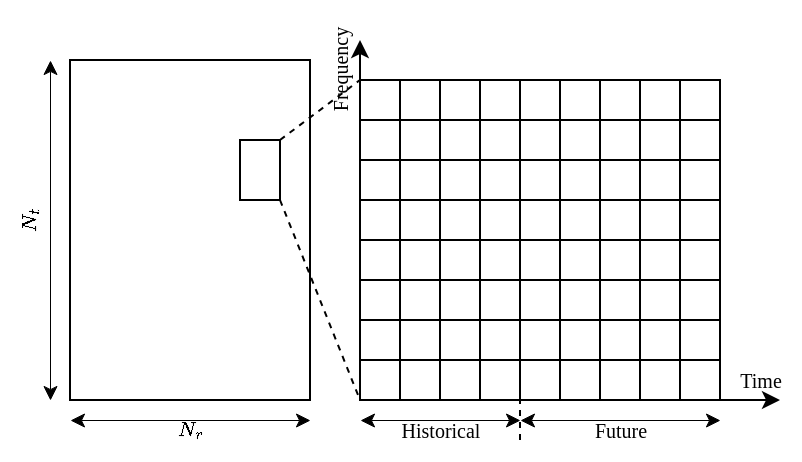 <mxfile version="28.0.7">
  <diagram name="第 1 页" id="KlJC6zhfKSW6DCbhA5ee">
    <mxGraphModel dx="1056" dy="599" grid="1" gridSize="10" guides="1" tooltips="1" connect="1" arrows="1" fold="1" page="1" pageScale="1" pageWidth="850" pageHeight="1100" math="1" shadow="0">
      <root>
        <mxCell id="0" />
        <mxCell id="1" parent="0" />
        <mxCell id="Ckq702j_ndM2lnB-2Poi-1" value="" style="endArrow=classic;html=1;rounded=0;" parent="1" edge="1">
          <mxGeometry width="50" height="50" relative="1" as="geometry">
            <mxPoint x="200" y="220" as="sourcePoint" />
            <mxPoint x="410" y="220" as="targetPoint" />
          </mxGeometry>
        </mxCell>
        <mxCell id="Ckq702j_ndM2lnB-2Poi-2" value="" style="endArrow=classic;html=1;rounded=0;" parent="1" edge="1">
          <mxGeometry width="50" height="50" relative="1" as="geometry">
            <mxPoint x="200" y="220" as="sourcePoint" />
            <mxPoint x="200" y="40" as="targetPoint" />
          </mxGeometry>
        </mxCell>
        <mxCell id="Ckq702j_ndM2lnB-2Poi-14" value="" style="group" parent="1" vertex="1" connectable="0">
          <mxGeometry x="200" y="200" width="220" height="25" as="geometry" />
        </mxCell>
        <mxCell id="Ckq702j_ndM2lnB-2Poi-3" value="" style="rounded=0;whiteSpace=wrap;html=1;" parent="Ckq702j_ndM2lnB-2Poi-14" vertex="1">
          <mxGeometry width="20" height="20" as="geometry" />
        </mxCell>
        <mxCell id="Ckq702j_ndM2lnB-2Poi-4" value="" style="rounded=0;whiteSpace=wrap;html=1;" parent="Ckq702j_ndM2lnB-2Poi-14" vertex="1">
          <mxGeometry x="20" width="20" height="20" as="geometry" />
        </mxCell>
        <mxCell id="Ckq702j_ndM2lnB-2Poi-5" value="" style="rounded=0;whiteSpace=wrap;html=1;" parent="Ckq702j_ndM2lnB-2Poi-14" vertex="1">
          <mxGeometry x="60" width="20" height="20" as="geometry" />
        </mxCell>
        <mxCell id="Ckq702j_ndM2lnB-2Poi-6" value="" style="rounded=0;whiteSpace=wrap;html=1;" parent="Ckq702j_ndM2lnB-2Poi-14" vertex="1">
          <mxGeometry x="40" width="20" height="20" as="geometry" />
        </mxCell>
        <mxCell id="Ckq702j_ndM2lnB-2Poi-8" value="" style="rounded=0;whiteSpace=wrap;html=1;" parent="Ckq702j_ndM2lnB-2Poi-14" vertex="1">
          <mxGeometry x="80" width="20" height="20" as="geometry" />
        </mxCell>
        <mxCell id="Ckq702j_ndM2lnB-2Poi-9" value="" style="rounded=0;whiteSpace=wrap;html=1;" parent="Ckq702j_ndM2lnB-2Poi-14" vertex="1">
          <mxGeometry x="140" width="20" height="20" as="geometry" />
        </mxCell>
        <mxCell id="Ckq702j_ndM2lnB-2Poi-10" value="" style="rounded=0;whiteSpace=wrap;html=1;" parent="Ckq702j_ndM2lnB-2Poi-14" vertex="1">
          <mxGeometry x="120" width="20" height="20" as="geometry" />
        </mxCell>
        <mxCell id="Ckq702j_ndM2lnB-2Poi-11" value="" style="rounded=0;whiteSpace=wrap;html=1;" parent="Ckq702j_ndM2lnB-2Poi-14" vertex="1">
          <mxGeometry x="160" width="20" height="20" as="geometry" />
        </mxCell>
        <mxCell id="Ckq702j_ndM2lnB-2Poi-12" value="" style="rounded=0;whiteSpace=wrap;html=1;" parent="Ckq702j_ndM2lnB-2Poi-14" vertex="1">
          <mxGeometry x="100" width="20" height="20" as="geometry" />
        </mxCell>
        <mxCell id="Ckq702j_ndM2lnB-2Poi-117" value="&lt;font face=&quot;Times New Roman&quot; style=&quot;font-size: 10px;&quot;&gt;Time&lt;/font&gt;" style="text;html=1;align=center;verticalAlign=middle;resizable=0;points=[];autosize=1;strokeColor=none;fillColor=none;" parent="Ckq702j_ndM2lnB-2Poi-14" vertex="1">
          <mxGeometry x="180" y="-5" width="40" height="30" as="geometry" />
        </mxCell>
        <mxCell id="Ckq702j_ndM2lnB-2Poi-15" value="" style="group" parent="1" vertex="1" connectable="0">
          <mxGeometry x="200" y="180" width="200" height="20" as="geometry" />
        </mxCell>
        <mxCell id="Ckq702j_ndM2lnB-2Poi-16" value="" style="rounded=0;whiteSpace=wrap;html=1;" parent="Ckq702j_ndM2lnB-2Poi-15" vertex="1">
          <mxGeometry width="20" height="20" as="geometry" />
        </mxCell>
        <mxCell id="Ckq702j_ndM2lnB-2Poi-17" value="" style="rounded=0;whiteSpace=wrap;html=1;" parent="Ckq702j_ndM2lnB-2Poi-15" vertex="1">
          <mxGeometry x="20" width="20" height="20" as="geometry" />
        </mxCell>
        <mxCell id="Ckq702j_ndM2lnB-2Poi-18" value="" style="rounded=0;whiteSpace=wrap;html=1;" parent="Ckq702j_ndM2lnB-2Poi-15" vertex="1">
          <mxGeometry x="60" width="20" height="20" as="geometry" />
        </mxCell>
        <mxCell id="Ckq702j_ndM2lnB-2Poi-19" value="" style="rounded=0;whiteSpace=wrap;html=1;" parent="Ckq702j_ndM2lnB-2Poi-15" vertex="1">
          <mxGeometry x="40" width="20" height="20" as="geometry" />
        </mxCell>
        <mxCell id="Ckq702j_ndM2lnB-2Poi-20" value="" style="rounded=0;whiteSpace=wrap;html=1;" parent="Ckq702j_ndM2lnB-2Poi-15" vertex="1">
          <mxGeometry x="80" width="20" height="20" as="geometry" />
        </mxCell>
        <mxCell id="Ckq702j_ndM2lnB-2Poi-21" value="" style="rounded=0;whiteSpace=wrap;html=1;" parent="Ckq702j_ndM2lnB-2Poi-15" vertex="1">
          <mxGeometry x="140" width="20" height="20" as="geometry" />
        </mxCell>
        <mxCell id="Ckq702j_ndM2lnB-2Poi-22" value="" style="rounded=0;whiteSpace=wrap;html=1;" parent="Ckq702j_ndM2lnB-2Poi-15" vertex="1">
          <mxGeometry x="120" width="20" height="20" as="geometry" />
        </mxCell>
        <mxCell id="Ckq702j_ndM2lnB-2Poi-23" value="" style="rounded=0;whiteSpace=wrap;html=1;" parent="Ckq702j_ndM2lnB-2Poi-15" vertex="1">
          <mxGeometry x="160" width="20" height="20" as="geometry" />
        </mxCell>
        <mxCell id="Ckq702j_ndM2lnB-2Poi-24" value="" style="rounded=0;whiteSpace=wrap;html=1;" parent="Ckq702j_ndM2lnB-2Poi-15" vertex="1">
          <mxGeometry x="100" width="20" height="20" as="geometry" />
        </mxCell>
        <mxCell id="Ckq702j_ndM2lnB-2Poi-26" value="" style="group" parent="1" vertex="1" connectable="0">
          <mxGeometry x="200" y="140" width="200" height="20" as="geometry" />
        </mxCell>
        <mxCell id="Ckq702j_ndM2lnB-2Poi-27" value="" style="rounded=0;whiteSpace=wrap;html=1;" parent="Ckq702j_ndM2lnB-2Poi-26" vertex="1">
          <mxGeometry width="20" height="20" as="geometry" />
        </mxCell>
        <mxCell id="Ckq702j_ndM2lnB-2Poi-28" value="" style="rounded=0;whiteSpace=wrap;html=1;" parent="Ckq702j_ndM2lnB-2Poi-26" vertex="1">
          <mxGeometry x="20" width="20" height="20" as="geometry" />
        </mxCell>
        <mxCell id="Ckq702j_ndM2lnB-2Poi-29" value="" style="rounded=0;whiteSpace=wrap;html=1;" parent="Ckq702j_ndM2lnB-2Poi-26" vertex="1">
          <mxGeometry x="60" width="20" height="20" as="geometry" />
        </mxCell>
        <mxCell id="Ckq702j_ndM2lnB-2Poi-30" value="" style="rounded=0;whiteSpace=wrap;html=1;" parent="Ckq702j_ndM2lnB-2Poi-26" vertex="1">
          <mxGeometry x="40" width="20" height="20" as="geometry" />
        </mxCell>
        <mxCell id="Ckq702j_ndM2lnB-2Poi-31" value="" style="rounded=0;whiteSpace=wrap;html=1;" parent="Ckq702j_ndM2lnB-2Poi-26" vertex="1">
          <mxGeometry x="80" width="20" height="20" as="geometry" />
        </mxCell>
        <mxCell id="Ckq702j_ndM2lnB-2Poi-32" value="" style="rounded=0;whiteSpace=wrap;html=1;" parent="Ckq702j_ndM2lnB-2Poi-26" vertex="1">
          <mxGeometry x="140" width="20" height="20" as="geometry" />
        </mxCell>
        <mxCell id="Ckq702j_ndM2lnB-2Poi-33" value="" style="rounded=0;whiteSpace=wrap;html=1;" parent="Ckq702j_ndM2lnB-2Poi-26" vertex="1">
          <mxGeometry x="120" width="20" height="20" as="geometry" />
        </mxCell>
        <mxCell id="Ckq702j_ndM2lnB-2Poi-34" value="" style="rounded=0;whiteSpace=wrap;html=1;" parent="Ckq702j_ndM2lnB-2Poi-26" vertex="1">
          <mxGeometry x="160" width="20" height="20" as="geometry" />
        </mxCell>
        <mxCell id="Ckq702j_ndM2lnB-2Poi-35" value="" style="rounded=0;whiteSpace=wrap;html=1;" parent="Ckq702j_ndM2lnB-2Poi-26" vertex="1">
          <mxGeometry x="100" width="20" height="20" as="geometry" />
        </mxCell>
        <mxCell id="Ckq702j_ndM2lnB-2Poi-37" value="" style="group" parent="1" vertex="1" connectable="0">
          <mxGeometry x="200" y="160" width="200" height="20" as="geometry" />
        </mxCell>
        <mxCell id="Ckq702j_ndM2lnB-2Poi-38" value="" style="rounded=0;whiteSpace=wrap;html=1;" parent="Ckq702j_ndM2lnB-2Poi-37" vertex="1">
          <mxGeometry width="20" height="20" as="geometry" />
        </mxCell>
        <mxCell id="Ckq702j_ndM2lnB-2Poi-39" value="" style="rounded=0;whiteSpace=wrap;html=1;" parent="Ckq702j_ndM2lnB-2Poi-37" vertex="1">
          <mxGeometry x="20" width="20" height="20" as="geometry" />
        </mxCell>
        <mxCell id="Ckq702j_ndM2lnB-2Poi-40" value="" style="rounded=0;whiteSpace=wrap;html=1;" parent="Ckq702j_ndM2lnB-2Poi-37" vertex="1">
          <mxGeometry x="60" width="20" height="20" as="geometry" />
        </mxCell>
        <mxCell id="Ckq702j_ndM2lnB-2Poi-41" value="" style="rounded=0;whiteSpace=wrap;html=1;" parent="Ckq702j_ndM2lnB-2Poi-37" vertex="1">
          <mxGeometry x="40" width="20" height="20" as="geometry" />
        </mxCell>
        <mxCell id="Ckq702j_ndM2lnB-2Poi-42" value="" style="rounded=0;whiteSpace=wrap;html=1;" parent="Ckq702j_ndM2lnB-2Poi-37" vertex="1">
          <mxGeometry x="80" width="20" height="20" as="geometry" />
        </mxCell>
        <mxCell id="Ckq702j_ndM2lnB-2Poi-43" value="" style="rounded=0;whiteSpace=wrap;html=1;" parent="Ckq702j_ndM2lnB-2Poi-37" vertex="1">
          <mxGeometry x="140" width="20" height="20" as="geometry" />
        </mxCell>
        <mxCell id="Ckq702j_ndM2lnB-2Poi-44" value="" style="rounded=0;whiteSpace=wrap;html=1;" parent="Ckq702j_ndM2lnB-2Poi-37" vertex="1">
          <mxGeometry x="120" width="20" height="20" as="geometry" />
        </mxCell>
        <mxCell id="Ckq702j_ndM2lnB-2Poi-45" value="" style="rounded=0;whiteSpace=wrap;html=1;" parent="Ckq702j_ndM2lnB-2Poi-37" vertex="1">
          <mxGeometry x="160" width="20" height="20" as="geometry" />
        </mxCell>
        <mxCell id="Ckq702j_ndM2lnB-2Poi-46" value="" style="rounded=0;whiteSpace=wrap;html=1;" parent="Ckq702j_ndM2lnB-2Poi-37" vertex="1">
          <mxGeometry x="100" width="20" height="20" as="geometry" />
        </mxCell>
        <mxCell id="Ckq702j_ndM2lnB-2Poi-48" value="" style="group" parent="1" vertex="1" connectable="0">
          <mxGeometry x="200" y="120" width="200" height="20" as="geometry" />
        </mxCell>
        <mxCell id="Ckq702j_ndM2lnB-2Poi-49" value="" style="rounded=0;whiteSpace=wrap;html=1;" parent="Ckq702j_ndM2lnB-2Poi-48" vertex="1">
          <mxGeometry width="20" height="20" as="geometry" />
        </mxCell>
        <mxCell id="Ckq702j_ndM2lnB-2Poi-50" value="" style="rounded=0;whiteSpace=wrap;html=1;" parent="Ckq702j_ndM2lnB-2Poi-48" vertex="1">
          <mxGeometry x="20" width="20" height="20" as="geometry" />
        </mxCell>
        <mxCell id="Ckq702j_ndM2lnB-2Poi-51" value="" style="rounded=0;whiteSpace=wrap;html=1;" parent="Ckq702j_ndM2lnB-2Poi-48" vertex="1">
          <mxGeometry x="60" width="20" height="20" as="geometry" />
        </mxCell>
        <mxCell id="Ckq702j_ndM2lnB-2Poi-52" value="" style="rounded=0;whiteSpace=wrap;html=1;" parent="Ckq702j_ndM2lnB-2Poi-48" vertex="1">
          <mxGeometry x="40" width="20" height="20" as="geometry" />
        </mxCell>
        <mxCell id="Ckq702j_ndM2lnB-2Poi-53" value="" style="rounded=0;whiteSpace=wrap;html=1;" parent="Ckq702j_ndM2lnB-2Poi-48" vertex="1">
          <mxGeometry x="80" width="20" height="20" as="geometry" />
        </mxCell>
        <mxCell id="Ckq702j_ndM2lnB-2Poi-54" value="" style="rounded=0;whiteSpace=wrap;html=1;" parent="Ckq702j_ndM2lnB-2Poi-48" vertex="1">
          <mxGeometry x="140" width="20" height="20" as="geometry" />
        </mxCell>
        <mxCell id="Ckq702j_ndM2lnB-2Poi-55" value="" style="rounded=0;whiteSpace=wrap;html=1;" parent="Ckq702j_ndM2lnB-2Poi-48" vertex="1">
          <mxGeometry x="120" width="20" height="20" as="geometry" />
        </mxCell>
        <mxCell id="Ckq702j_ndM2lnB-2Poi-56" value="" style="rounded=0;whiteSpace=wrap;html=1;" parent="Ckq702j_ndM2lnB-2Poi-48" vertex="1">
          <mxGeometry x="160" width="20" height="20" as="geometry" />
        </mxCell>
        <mxCell id="Ckq702j_ndM2lnB-2Poi-57" value="" style="rounded=0;whiteSpace=wrap;html=1;" parent="Ckq702j_ndM2lnB-2Poi-48" vertex="1">
          <mxGeometry x="100" width="20" height="20" as="geometry" />
        </mxCell>
        <mxCell id="Ckq702j_ndM2lnB-2Poi-59" value="" style="group" parent="1" vertex="1" connectable="0">
          <mxGeometry x="200" y="100" width="200" height="20" as="geometry" />
        </mxCell>
        <mxCell id="Ckq702j_ndM2lnB-2Poi-60" value="" style="rounded=0;whiteSpace=wrap;html=1;" parent="Ckq702j_ndM2lnB-2Poi-59" vertex="1">
          <mxGeometry width="20" height="20" as="geometry" />
        </mxCell>
        <mxCell id="Ckq702j_ndM2lnB-2Poi-61" value="" style="rounded=0;whiteSpace=wrap;html=1;" parent="Ckq702j_ndM2lnB-2Poi-59" vertex="1">
          <mxGeometry x="20" width="20" height="20" as="geometry" />
        </mxCell>
        <mxCell id="Ckq702j_ndM2lnB-2Poi-62" value="" style="rounded=0;whiteSpace=wrap;html=1;" parent="Ckq702j_ndM2lnB-2Poi-59" vertex="1">
          <mxGeometry x="60" width="20" height="20" as="geometry" />
        </mxCell>
        <mxCell id="Ckq702j_ndM2lnB-2Poi-63" value="" style="rounded=0;whiteSpace=wrap;html=1;" parent="Ckq702j_ndM2lnB-2Poi-59" vertex="1">
          <mxGeometry x="40" width="20" height="20" as="geometry" />
        </mxCell>
        <mxCell id="Ckq702j_ndM2lnB-2Poi-64" value="" style="rounded=0;whiteSpace=wrap;html=1;" parent="Ckq702j_ndM2lnB-2Poi-59" vertex="1">
          <mxGeometry x="80" width="20" height="20" as="geometry" />
        </mxCell>
        <mxCell id="Ckq702j_ndM2lnB-2Poi-65" value="" style="rounded=0;whiteSpace=wrap;html=1;" parent="Ckq702j_ndM2lnB-2Poi-59" vertex="1">
          <mxGeometry x="140" width="20" height="20" as="geometry" />
        </mxCell>
        <mxCell id="Ckq702j_ndM2lnB-2Poi-66" value="" style="rounded=0;whiteSpace=wrap;html=1;" parent="Ckq702j_ndM2lnB-2Poi-59" vertex="1">
          <mxGeometry x="120" width="20" height="20" as="geometry" />
        </mxCell>
        <mxCell id="Ckq702j_ndM2lnB-2Poi-67" value="" style="rounded=0;whiteSpace=wrap;html=1;" parent="Ckq702j_ndM2lnB-2Poi-59" vertex="1">
          <mxGeometry x="160" width="20" height="20" as="geometry" />
        </mxCell>
        <mxCell id="Ckq702j_ndM2lnB-2Poi-68" value="" style="rounded=0;whiteSpace=wrap;html=1;" parent="Ckq702j_ndM2lnB-2Poi-59" vertex="1">
          <mxGeometry x="100" width="20" height="20" as="geometry" />
        </mxCell>
        <mxCell id="Ckq702j_ndM2lnB-2Poi-70" value="" style="group" parent="1" vertex="1" connectable="0">
          <mxGeometry x="200" y="80" width="200" height="20" as="geometry" />
        </mxCell>
        <mxCell id="Ckq702j_ndM2lnB-2Poi-71" value="" style="rounded=0;whiteSpace=wrap;html=1;" parent="Ckq702j_ndM2lnB-2Poi-70" vertex="1">
          <mxGeometry width="20" height="20" as="geometry" />
        </mxCell>
        <mxCell id="Ckq702j_ndM2lnB-2Poi-72" value="" style="rounded=0;whiteSpace=wrap;html=1;" parent="Ckq702j_ndM2lnB-2Poi-70" vertex="1">
          <mxGeometry x="20" width="20" height="20" as="geometry" />
        </mxCell>
        <mxCell id="Ckq702j_ndM2lnB-2Poi-73" value="" style="rounded=0;whiteSpace=wrap;html=1;" parent="Ckq702j_ndM2lnB-2Poi-70" vertex="1">
          <mxGeometry x="60" width="20" height="20" as="geometry" />
        </mxCell>
        <mxCell id="Ckq702j_ndM2lnB-2Poi-74" value="" style="rounded=0;whiteSpace=wrap;html=1;" parent="Ckq702j_ndM2lnB-2Poi-70" vertex="1">
          <mxGeometry x="40" width="20" height="20" as="geometry" />
        </mxCell>
        <mxCell id="Ckq702j_ndM2lnB-2Poi-75" value="" style="rounded=0;whiteSpace=wrap;html=1;" parent="Ckq702j_ndM2lnB-2Poi-70" vertex="1">
          <mxGeometry x="80" width="20" height="20" as="geometry" />
        </mxCell>
        <mxCell id="Ckq702j_ndM2lnB-2Poi-76" value="" style="rounded=0;whiteSpace=wrap;html=1;" parent="Ckq702j_ndM2lnB-2Poi-70" vertex="1">
          <mxGeometry x="140" width="20" height="20" as="geometry" />
        </mxCell>
        <mxCell id="Ckq702j_ndM2lnB-2Poi-77" value="" style="rounded=0;whiteSpace=wrap;html=1;" parent="Ckq702j_ndM2lnB-2Poi-70" vertex="1">
          <mxGeometry x="120" width="20" height="20" as="geometry" />
        </mxCell>
        <mxCell id="Ckq702j_ndM2lnB-2Poi-78" value="" style="rounded=0;whiteSpace=wrap;html=1;" parent="Ckq702j_ndM2lnB-2Poi-70" vertex="1">
          <mxGeometry x="160" width="20" height="20" as="geometry" />
        </mxCell>
        <mxCell id="Ckq702j_ndM2lnB-2Poi-79" value="" style="rounded=0;whiteSpace=wrap;html=1;" parent="Ckq702j_ndM2lnB-2Poi-70" vertex="1">
          <mxGeometry x="100" width="20" height="20" as="geometry" />
        </mxCell>
        <mxCell id="Ckq702j_ndM2lnB-2Poi-81" value="" style="group" parent="1" vertex="1" connectable="0">
          <mxGeometry x="200" y="60" width="200" height="20" as="geometry" />
        </mxCell>
        <mxCell id="Ckq702j_ndM2lnB-2Poi-82" value="" style="rounded=0;whiteSpace=wrap;html=1;" parent="Ckq702j_ndM2lnB-2Poi-81" vertex="1">
          <mxGeometry width="20" height="20" as="geometry" />
        </mxCell>
        <mxCell id="Ckq702j_ndM2lnB-2Poi-83" value="" style="rounded=0;whiteSpace=wrap;html=1;" parent="Ckq702j_ndM2lnB-2Poi-81" vertex="1">
          <mxGeometry x="20" width="20" height="20" as="geometry" />
        </mxCell>
        <mxCell id="Ckq702j_ndM2lnB-2Poi-84" value="" style="rounded=0;whiteSpace=wrap;html=1;" parent="Ckq702j_ndM2lnB-2Poi-81" vertex="1">
          <mxGeometry x="60" width="20" height="20" as="geometry" />
        </mxCell>
        <mxCell id="Ckq702j_ndM2lnB-2Poi-85" value="" style="rounded=0;whiteSpace=wrap;html=1;" parent="Ckq702j_ndM2lnB-2Poi-81" vertex="1">
          <mxGeometry x="40" width="20" height="20" as="geometry" />
        </mxCell>
        <mxCell id="Ckq702j_ndM2lnB-2Poi-86" value="" style="rounded=0;whiteSpace=wrap;html=1;" parent="Ckq702j_ndM2lnB-2Poi-81" vertex="1">
          <mxGeometry x="80" width="20" height="20" as="geometry" />
        </mxCell>
        <mxCell id="Ckq702j_ndM2lnB-2Poi-87" value="" style="rounded=0;whiteSpace=wrap;html=1;" parent="Ckq702j_ndM2lnB-2Poi-81" vertex="1">
          <mxGeometry x="140" width="20" height="20" as="geometry" />
        </mxCell>
        <mxCell id="Ckq702j_ndM2lnB-2Poi-88" value="" style="rounded=0;whiteSpace=wrap;html=1;" parent="Ckq702j_ndM2lnB-2Poi-81" vertex="1">
          <mxGeometry x="120" width="20" height="20" as="geometry" />
        </mxCell>
        <mxCell id="Ckq702j_ndM2lnB-2Poi-89" value="" style="rounded=0;whiteSpace=wrap;html=1;" parent="Ckq702j_ndM2lnB-2Poi-81" vertex="1">
          <mxGeometry x="160" width="20" height="20" as="geometry" />
        </mxCell>
        <mxCell id="Ckq702j_ndM2lnB-2Poi-90" value="" style="rounded=0;whiteSpace=wrap;html=1;" parent="Ckq702j_ndM2lnB-2Poi-81" vertex="1">
          <mxGeometry x="100" width="20" height="20" as="geometry" />
        </mxCell>
        <mxCell id="Ckq702j_ndM2lnB-2Poi-118" value="&lt;font face=&quot;Times New Roman&quot; style=&quot;font-size: 10px;&quot;&gt;Frequency&lt;/font&gt;" style="text;html=1;align=center;verticalAlign=middle;resizable=0;points=[];autosize=1;strokeColor=none;fillColor=none;rotation=-90;" parent="1" vertex="1">
          <mxGeometry x="155" y="40" width="70" height="30" as="geometry" />
        </mxCell>
        <mxCell id="Ckq702j_ndM2lnB-2Poi-119" value="" style="endArrow=none;html=1;rounded=0;entryX=1;entryY=1;entryDx=0;entryDy=0;dashed=1;" parent="1" target="Ckq702j_ndM2lnB-2Poi-5" edge="1">
          <mxGeometry width="50" height="50" relative="1" as="geometry">
            <mxPoint x="280" y="240" as="sourcePoint" />
            <mxPoint x="400" y="170" as="targetPoint" />
          </mxGeometry>
        </mxCell>
        <mxCell id="Ckq702j_ndM2lnB-2Poi-123" value="" style="endArrow=classic;startArrow=classic;html=1;rounded=0;strokeWidth=0.5;" parent="1" edge="1">
          <mxGeometry width="50" height="50" relative="1" as="geometry">
            <mxPoint x="200" y="230" as="sourcePoint" />
            <mxPoint x="280" y="230" as="targetPoint" />
          </mxGeometry>
        </mxCell>
        <mxCell id="Ckq702j_ndM2lnB-2Poi-124" value="&lt;font face=&quot;Times New Roman&quot; style=&quot;font-size: 10px;&quot;&gt;Historical&lt;/font&gt;" style="text;html=1;align=center;verticalAlign=middle;resizable=0;points=[];autosize=1;strokeColor=none;fillColor=none;" parent="1" vertex="1">
          <mxGeometry x="210" y="220" width="60" height="30" as="geometry" />
        </mxCell>
        <mxCell id="Ckq702j_ndM2lnB-2Poi-125" value="" style="endArrow=classic;startArrow=classic;html=1;rounded=0;strokeWidth=0.5;" parent="1" edge="1">
          <mxGeometry width="50" height="50" relative="1" as="geometry">
            <mxPoint x="280" y="230" as="sourcePoint" />
            <mxPoint x="380" y="230" as="targetPoint" />
          </mxGeometry>
        </mxCell>
        <mxCell id="Ckq702j_ndM2lnB-2Poi-126" value="&lt;font face=&quot;Times New Roman&quot; style=&quot;font-size: 10px;&quot;&gt;Future&lt;/font&gt;" style="text;html=1;align=center;verticalAlign=middle;resizable=0;points=[];autosize=1;strokeColor=none;fillColor=none;" parent="1" vertex="1">
          <mxGeometry x="305" y="220" width="50" height="30" as="geometry" />
        </mxCell>
        <mxCell id="Ckq702j_ndM2lnB-2Poi-127" value="" style="rounded=0;whiteSpace=wrap;html=1;" parent="1" vertex="1">
          <mxGeometry x="55" y="50" width="120" height="170" as="geometry" />
        </mxCell>
        <mxCell id="Ckq702j_ndM2lnB-2Poi-128" value="" style="rounded=0;whiteSpace=wrap;html=1;" parent="1" vertex="1">
          <mxGeometry x="140" y="90" width="20" height="30" as="geometry" />
        </mxCell>
        <mxCell id="Ckq702j_ndM2lnB-2Poi-130" value="" style="endArrow=none;dashed=1;html=1;rounded=0;exitX=1;exitY=1;exitDx=0;exitDy=0;entryX=0;entryY=1;entryDx=0;entryDy=0;" parent="1" source="Ckq702j_ndM2lnB-2Poi-128" target="Ckq702j_ndM2lnB-2Poi-3" edge="1">
          <mxGeometry width="50" height="50" relative="1" as="geometry">
            <mxPoint x="320" y="220" as="sourcePoint" />
            <mxPoint x="200" y="230" as="targetPoint" />
          </mxGeometry>
        </mxCell>
        <mxCell id="Ckq702j_ndM2lnB-2Poi-131" value="" style="endArrow=none;dashed=1;html=1;rounded=0;exitX=1;exitY=0;exitDx=0;exitDy=0;entryX=0;entryY=0;entryDx=0;entryDy=0;" parent="1" source="Ckq702j_ndM2lnB-2Poi-128" target="Ckq702j_ndM2lnB-2Poi-82" edge="1">
          <mxGeometry width="50" height="50" relative="1" as="geometry">
            <mxPoint x="420" y="140" as="sourcePoint" />
            <mxPoint x="460" y="240" as="targetPoint" />
          </mxGeometry>
        </mxCell>
        <mxCell id="Ckq702j_ndM2lnB-2Poi-132" value="" style="endArrow=classic;startArrow=classic;html=1;rounded=0;strokeWidth=0.5;" parent="1" edge="1">
          <mxGeometry width="50" height="50" relative="1" as="geometry">
            <mxPoint x="55" y="230" as="sourcePoint" />
            <mxPoint x="175" y="230" as="targetPoint" />
          </mxGeometry>
        </mxCell>
        <mxCell id="Ckq702j_ndM2lnB-2Poi-133" value="&lt;font face=&quot;Times New Roman&quot; style=&quot;font-size: 10px;&quot;&gt;\[N_r\]&lt;/font&gt;" style="text;html=1;align=center;verticalAlign=middle;resizable=0;points=[];autosize=1;strokeColor=none;fillColor=none;" parent="1" vertex="1">
          <mxGeometry x="90" y="220" width="50" height="30" as="geometry" />
        </mxCell>
        <mxCell id="Ckq702j_ndM2lnB-2Poi-134" value="&lt;font face=&quot;Times New Roman&quot; style=&quot;font-size: 10px;&quot;&gt;\[N_t\]&lt;/font&gt;" style="text;html=1;align=center;verticalAlign=middle;resizable=0;points=[];autosize=1;strokeColor=none;fillColor=none;rotation=-90;" parent="1" vertex="1">
          <mxGeometry x="10" y="115" width="50" height="30" as="geometry" />
        </mxCell>
        <mxCell id="Ckq702j_ndM2lnB-2Poi-135" value="" style="endArrow=classic;startArrow=classic;html=1;rounded=0;strokeWidth=0.5;" parent="1" edge="1">
          <mxGeometry width="50" height="50" relative="1" as="geometry">
            <mxPoint x="45" y="220" as="sourcePoint" />
            <mxPoint x="45" y="50" as="targetPoint" />
          </mxGeometry>
        </mxCell>
      </root>
    </mxGraphModel>
  </diagram>
</mxfile>
